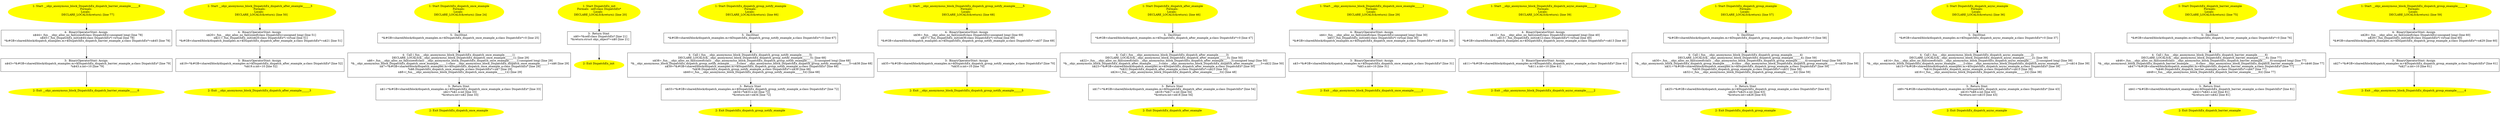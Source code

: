 /* @generated */
digraph iCFG {
"__objc_anonymous_block_DispatchEx_dispatch_barrier_example______6.f3e27d4badebf4adf9313b39c9688c30_4" [label="4:  BinaryOperatorStmt: Assign \n   n$44=_fun___objc_alloc_no_fail(sizeof(class DispatchEx):unsigned long) [line 78]\n  n$45=_fun_DispatchEx_init(n$44:class DispatchEx*) virtual [line 78]\n  *&#GB<shared/block/dispatch_examples.m>$DispatchEx_dispatch_barrier_example_a:class DispatchEx*=n$45 [line 78]\n " shape="box"]
	

	 "__objc_anonymous_block_DispatchEx_dispatch_barrier_example______6.f3e27d4badebf4adf9313b39c9688c30_4" -> "__objc_anonymous_block_DispatchEx_dispatch_barrier_example______6.f3e27d4badebf4adf9313b39c9688c30_3" ;
"__objc_anonymous_block_DispatchEx_dispatch_barrier_example______6.f3e27d4badebf4adf9313b39c9688c30_3" [label="3:  BinaryOperatorStmt: Assign \n   n$43=*&#GB<shared/block/dispatch_examples.m>$DispatchEx_dispatch_barrier_example_a:class DispatchEx* [line 79]\n  *n$43.x:int=10 [line 79]\n " shape="box"]
	

	 "__objc_anonymous_block_DispatchEx_dispatch_barrier_example______6.f3e27d4badebf4adf9313b39c9688c30_3" -> "__objc_anonymous_block_DispatchEx_dispatch_barrier_example______6.f3e27d4badebf4adf9313b39c9688c30_2" ;
"__objc_anonymous_block_DispatchEx_dispatch_barrier_example______6.f3e27d4badebf4adf9313b39c9688c30_2" [label="2: Exit __objc_anonymous_block_DispatchEx_dispatch_barrier_example______6 \n  " color=yellow style=filled]
	

"__objc_anonymous_block_DispatchEx_dispatch_barrier_example______6.f3e27d4badebf4adf9313b39c9688c30_1" [label="1: Start __objc_anonymous_block_DispatchEx_dispatch_barrier_example______6\nFormals: \nLocals:  \n   DECLARE_LOCALS(&return); [line 77]\n " color=yellow style=filled]
	

	 "__objc_anonymous_block_DispatchEx_dispatch_barrier_example______6.f3e27d4badebf4adf9313b39c9688c30_1" -> "__objc_anonymous_block_DispatchEx_dispatch_barrier_example______6.f3e27d4badebf4adf9313b39c9688c30_4" ;
"__objc_anonymous_block_DispatchEx_dispatch_after_example______3.2346df1c3bc37dee82860aa53ebe3ece_4" [label="4:  BinaryOperatorStmt: Assign \n   n$20=_fun___objc_alloc_no_fail(sizeof(class DispatchEx):unsigned long) [line 51]\n  n$21=_fun_DispatchEx_init(n$20:class DispatchEx*) virtual [line 51]\n  *&#GB<shared/block/dispatch_examples.m>$DispatchEx_dispatch_after_example_a:class DispatchEx*=n$21 [line 51]\n " shape="box"]
	

	 "__objc_anonymous_block_DispatchEx_dispatch_after_example______3.2346df1c3bc37dee82860aa53ebe3ece_4" -> "__objc_anonymous_block_DispatchEx_dispatch_after_example______3.2346df1c3bc37dee82860aa53ebe3ece_3" ;
"__objc_anonymous_block_DispatchEx_dispatch_after_example______3.2346df1c3bc37dee82860aa53ebe3ece_3" [label="3:  BinaryOperatorStmt: Assign \n   n$19=*&#GB<shared/block/dispatch_examples.m>$DispatchEx_dispatch_after_example_a:class DispatchEx* [line 52]\n  *n$19.x:int=10 [line 52]\n " shape="box"]
	

	 "__objc_anonymous_block_DispatchEx_dispatch_after_example______3.2346df1c3bc37dee82860aa53ebe3ece_3" -> "__objc_anonymous_block_DispatchEx_dispatch_after_example______3.2346df1c3bc37dee82860aa53ebe3ece_2" ;
"__objc_anonymous_block_DispatchEx_dispatch_after_example______3.2346df1c3bc37dee82860aa53ebe3ece_2" [label="2: Exit __objc_anonymous_block_DispatchEx_dispatch_after_example______3 \n  " color=yellow style=filled]
	

"__objc_anonymous_block_DispatchEx_dispatch_after_example______3.2346df1c3bc37dee82860aa53ebe3ece_1" [label="1: Start __objc_anonymous_block_DispatchEx_dispatch_after_example______3\nFormals: \nLocals:  \n   DECLARE_LOCALS(&return); [line 50]\n " color=yellow style=filled]
	

	 "__objc_anonymous_block_DispatchEx_dispatch_after_example______3.2346df1c3bc37dee82860aa53ebe3ece_1" -> "__objc_anonymous_block_DispatchEx_dispatch_after_example______3.2346df1c3bc37dee82860aa53ebe3ece_4" ;
"DispatchEx_dispatch_once_exampleclass.88a04a143c416b36a948e54f9a79492f_5" [label="5:  DeclStmt \n   *&#GB<shared/block/dispatch_examples.m>$DispatchEx_dispatch_once_example_a:class DispatchEx*=0 [line 25]\n " shape="box"]
	

	 "DispatchEx_dispatch_once_exampleclass.88a04a143c416b36a948e54f9a79492f_5" -> "DispatchEx_dispatch_once_exampleclass.88a04a143c416b36a948e54f9a79492f_4" ;
"DispatchEx_dispatch_once_exampleclass.88a04a143c416b36a948e54f9a79492f_4" [label="4:  Call (_fun___objc_anonymous_block_DispatchEx_dispatch_once_example______1) \n   DECLARE_LOCALS(&__objc_anonymous_block_DispatchEx_dispatch_once_example______1); [line 29]\n  n$6=_fun___objc_alloc_no_fail(sizeof(class __objc_anonymous_block_DispatchEx_dispatch_once_example______1):unsigned long) [line 29]\n  *&__objc_anonymous_block_DispatchEx_dispatch_once_example______1:class __objc_anonymous_block_DispatchEx_dispatch_once_example______1=n$6 [line 29]\n  n$7=*&#GB<shared/block/dispatch_examples.m>$DispatchEx_dispatch_once_example_a:class DispatchEx* [line 29]\n  *n$6.DispatchEx_dispatch_once_example_a:class DispatchEx*=n$7 [line 29]\n  n$8=(_fun___objc_anonymous_block_DispatchEx_dispatch_once_example______1)() [line 29]\n " shape="box"]
	

	 "DispatchEx_dispatch_once_exampleclass.88a04a143c416b36a948e54f9a79492f_4" -> "DispatchEx_dispatch_once_exampleclass.88a04a143c416b36a948e54f9a79492f_3" ;
"DispatchEx_dispatch_once_exampleclass.88a04a143c416b36a948e54f9a79492f_3" [label="3:  Return Stmt \n   n$1=*&#GB<shared/block/dispatch_examples.m>$DispatchEx_dispatch_once_example_a:class DispatchEx* [line 33]\n  n$2=*n$1.x:int [line 33]\n  *&return:int=n$2 [line 33]\n " shape="box"]
	

	 "DispatchEx_dispatch_once_exampleclass.88a04a143c416b36a948e54f9a79492f_3" -> "DispatchEx_dispatch_once_exampleclass.88a04a143c416b36a948e54f9a79492f_2" ;
"DispatchEx_dispatch_once_exampleclass.88a04a143c416b36a948e54f9a79492f_2" [label="2: Exit DispatchEx_dispatch_once_example \n  " color=yellow style=filled]
	

"DispatchEx_dispatch_once_exampleclass.88a04a143c416b36a948e54f9a79492f_1" [label="1: Start DispatchEx_dispatch_once_example\nFormals: \nLocals:  \n   DECLARE_LOCALS(&return); [line 24]\n " color=yellow style=filled]
	

	 "DispatchEx_dispatch_once_exampleclass.88a04a143c416b36a948e54f9a79492f_1" -> "DispatchEx_dispatch_once_exampleclass.88a04a143c416b36a948e54f9a79492f_5" ;
"DispatchEx_initinstance.f373aa3094c26cef9aa20d4a9edafd64_3" [label="3:  Return Stmt \n   n$0=*&self:class DispatchEx* [line 21]\n  *&return:struct objc_object*=n$0 [line 21]\n " shape="box"]
	

	 "DispatchEx_initinstance.f373aa3094c26cef9aa20d4a9edafd64_3" -> "DispatchEx_initinstance.f373aa3094c26cef9aa20d4a9edafd64_2" ;
"DispatchEx_initinstance.f373aa3094c26cef9aa20d4a9edafd64_2" [label="2: Exit DispatchEx_init \n  " color=yellow style=filled]
	

"DispatchEx_initinstance.f373aa3094c26cef9aa20d4a9edafd64_1" [label="1: Start DispatchEx_init\nFormals:  self:class DispatchEx*\nLocals:  \n   DECLARE_LOCALS(&return); [line 20]\n " color=yellow style=filled]
	

	 "DispatchEx_initinstance.f373aa3094c26cef9aa20d4a9edafd64_1" -> "DispatchEx_initinstance.f373aa3094c26cef9aa20d4a9edafd64_3" ;
"DispatchEx_dispatch_group_notify_exampleclass.5abe79ad37e26b374978dd23ea90b0f0_5" [label="5:  DeclStmt \n   *&#GB<shared/block/dispatch_examples.m>$DispatchEx_dispatch_group_notify_example_a:class DispatchEx*=0 [line 67]\n " shape="box"]
	

	 "DispatchEx_dispatch_group_notify_exampleclass.5abe79ad37e26b374978dd23ea90b0f0_5" -> "DispatchEx_dispatch_group_notify_exampleclass.5abe79ad37e26b374978dd23ea90b0f0_4" ;
"DispatchEx_dispatch_group_notify_exampleclass.5abe79ad37e26b374978dd23ea90b0f0_4" [label="4:  Call (_fun___objc_anonymous_block_DispatchEx_dispatch_group_notify_example______5) \n   DECLARE_LOCALS(&__objc_anonymous_block_DispatchEx_dispatch_group_notify_example______5); [line 68]\n  n$38=_fun___objc_alloc_no_fail(sizeof(class __objc_anonymous_block_DispatchEx_dispatch_group_notify_example______5):unsigned long) [line 68]\n  *&__objc_anonymous_block_DispatchEx_dispatch_group_notify_example______5:class __objc_anonymous_block_DispatchEx_dispatch_group_notify_example______5=n$38 [line 68]\n  n$39=*&#GB<shared/block/dispatch_examples.m>$DispatchEx_dispatch_group_notify_example_a:class DispatchEx* [line 68]\n  *n$38.DispatchEx_dispatch_group_notify_example_a:class DispatchEx*=n$39 [line 68]\n  n$40=(_fun___objc_anonymous_block_DispatchEx_dispatch_group_notify_example______5)() [line 68]\n " shape="box"]
	

	 "DispatchEx_dispatch_group_notify_exampleclass.5abe79ad37e26b374978dd23ea90b0f0_4" -> "DispatchEx_dispatch_group_notify_exampleclass.5abe79ad37e26b374978dd23ea90b0f0_3" ;
"DispatchEx_dispatch_group_notify_exampleclass.5abe79ad37e26b374978dd23ea90b0f0_3" [label="3:  Return Stmt \n   n$33=*&#GB<shared/block/dispatch_examples.m>$DispatchEx_dispatch_group_notify_example_a:class DispatchEx* [line 72]\n  n$34=*n$33.x:int [line 72]\n  *&return:int=n$34 [line 72]\n " shape="box"]
	

	 "DispatchEx_dispatch_group_notify_exampleclass.5abe79ad37e26b374978dd23ea90b0f0_3" -> "DispatchEx_dispatch_group_notify_exampleclass.5abe79ad37e26b374978dd23ea90b0f0_2" ;
"DispatchEx_dispatch_group_notify_exampleclass.5abe79ad37e26b374978dd23ea90b0f0_2" [label="2: Exit DispatchEx_dispatch_group_notify_example \n  " color=yellow style=filled]
	

"DispatchEx_dispatch_group_notify_exampleclass.5abe79ad37e26b374978dd23ea90b0f0_1" [label="1: Start DispatchEx_dispatch_group_notify_example\nFormals: \nLocals:  \n   DECLARE_LOCALS(&return); [line 66]\n " color=yellow style=filled]
	

	 "DispatchEx_dispatch_group_notify_exampleclass.5abe79ad37e26b374978dd23ea90b0f0_1" -> "DispatchEx_dispatch_group_notify_exampleclass.5abe79ad37e26b374978dd23ea90b0f0_5" ;
"__objc_anonymous_block_DispatchEx_dispatch_group_notify_example______5.7a26e229a9d9a9dcb5d0d430f7cacd00_4" [label="4:  BinaryOperatorStmt: Assign \n   n$36=_fun___objc_alloc_no_fail(sizeof(class DispatchEx):unsigned long) [line 69]\n  n$37=_fun_DispatchEx_init(n$36:class DispatchEx*) virtual [line 69]\n  *&#GB<shared/block/dispatch_examples.m>$DispatchEx_dispatch_group_notify_example_a:class DispatchEx*=n$37 [line 69]\n " shape="box"]
	

	 "__objc_anonymous_block_DispatchEx_dispatch_group_notify_example______5.7a26e229a9d9a9dcb5d0d430f7cacd00_4" -> "__objc_anonymous_block_DispatchEx_dispatch_group_notify_example______5.7a26e229a9d9a9dcb5d0d430f7cacd00_3" ;
"__objc_anonymous_block_DispatchEx_dispatch_group_notify_example______5.7a26e229a9d9a9dcb5d0d430f7cacd00_3" [label="3:  BinaryOperatorStmt: Assign \n   n$35=*&#GB<shared/block/dispatch_examples.m>$DispatchEx_dispatch_group_notify_example_a:class DispatchEx* [line 70]\n  *n$35.x:int=10 [line 70]\n " shape="box"]
	

	 "__objc_anonymous_block_DispatchEx_dispatch_group_notify_example______5.7a26e229a9d9a9dcb5d0d430f7cacd00_3" -> "__objc_anonymous_block_DispatchEx_dispatch_group_notify_example______5.7a26e229a9d9a9dcb5d0d430f7cacd00_2" ;
"__objc_anonymous_block_DispatchEx_dispatch_group_notify_example______5.7a26e229a9d9a9dcb5d0d430f7cacd00_2" [label="2: Exit __objc_anonymous_block_DispatchEx_dispatch_group_notify_example______5 \n  " color=yellow style=filled]
	

"__objc_anonymous_block_DispatchEx_dispatch_group_notify_example______5.7a26e229a9d9a9dcb5d0d430f7cacd00_1" [label="1: Start __objc_anonymous_block_DispatchEx_dispatch_group_notify_example______5\nFormals: \nLocals:  \n   DECLARE_LOCALS(&return); [line 68]\n " color=yellow style=filled]
	

	 "__objc_anonymous_block_DispatchEx_dispatch_group_notify_example______5.7a26e229a9d9a9dcb5d0d430f7cacd00_1" -> "__objc_anonymous_block_DispatchEx_dispatch_group_notify_example______5.7a26e229a9d9a9dcb5d0d430f7cacd00_4" ;
"DispatchEx_dispatch_after_exampleclass.35e428c2a33c639058e557baad5fb3b1_5" [label="5:  DeclStmt \n   *&#GB<shared/block/dispatch_examples.m>$DispatchEx_dispatch_after_example_a:class DispatchEx*=0 [line 47]\n " shape="box"]
	

	 "DispatchEx_dispatch_after_exampleclass.35e428c2a33c639058e557baad5fb3b1_5" -> "DispatchEx_dispatch_after_exampleclass.35e428c2a33c639058e557baad5fb3b1_4" ;
"DispatchEx_dispatch_after_exampleclass.35e428c2a33c639058e557baad5fb3b1_4" [label="4:  Call (_fun___objc_anonymous_block_DispatchEx_dispatch_after_example______3) \n   DECLARE_LOCALS(&__objc_anonymous_block_DispatchEx_dispatch_after_example______3); [line 50]\n  n$22=_fun___objc_alloc_no_fail(sizeof(class __objc_anonymous_block_DispatchEx_dispatch_after_example______3):unsigned long) [line 50]\n  *&__objc_anonymous_block_DispatchEx_dispatch_after_example______3:class __objc_anonymous_block_DispatchEx_dispatch_after_example______3=n$22 [line 50]\n  n$23=*&#GB<shared/block/dispatch_examples.m>$DispatchEx_dispatch_after_example_a:class DispatchEx* [line 50]\n  *n$22.DispatchEx_dispatch_after_example_a:class DispatchEx*=n$23 [line 50]\n  n$24=(_fun___objc_anonymous_block_DispatchEx_dispatch_after_example______3)() [line 48]\n " shape="box"]
	

	 "DispatchEx_dispatch_after_exampleclass.35e428c2a33c639058e557baad5fb3b1_4" -> "DispatchEx_dispatch_after_exampleclass.35e428c2a33c639058e557baad5fb3b1_3" ;
"DispatchEx_dispatch_after_exampleclass.35e428c2a33c639058e557baad5fb3b1_3" [label="3:  Return Stmt \n   n$17=*&#GB<shared/block/dispatch_examples.m>$DispatchEx_dispatch_after_example_a:class DispatchEx* [line 54]\n  n$18=*n$17.x:int [line 54]\n  *&return:int=n$18 [line 54]\n " shape="box"]
	

	 "DispatchEx_dispatch_after_exampleclass.35e428c2a33c639058e557baad5fb3b1_3" -> "DispatchEx_dispatch_after_exampleclass.35e428c2a33c639058e557baad5fb3b1_2" ;
"DispatchEx_dispatch_after_exampleclass.35e428c2a33c639058e557baad5fb3b1_2" [label="2: Exit DispatchEx_dispatch_after_example \n  " color=yellow style=filled]
	

"DispatchEx_dispatch_after_exampleclass.35e428c2a33c639058e557baad5fb3b1_1" [label="1: Start DispatchEx_dispatch_after_example\nFormals: \nLocals:  \n   DECLARE_LOCALS(&return); [line 46]\n " color=yellow style=filled]
	

	 "DispatchEx_dispatch_after_exampleclass.35e428c2a33c639058e557baad5fb3b1_1" -> "DispatchEx_dispatch_after_exampleclass.35e428c2a33c639058e557baad5fb3b1_5" ;
"__objc_anonymous_block_DispatchEx_dispatch_once_example______1.158d97f9901ded6a43590bdae67c9275_4" [label="4:  BinaryOperatorStmt: Assign \n   n$4=_fun___objc_alloc_no_fail(sizeof(class DispatchEx):unsigned long) [line 30]\n  n$5=_fun_DispatchEx_init(n$4:class DispatchEx*) virtual [line 30]\n  *&#GB<shared/block/dispatch_examples.m>$DispatchEx_dispatch_once_example_a:class DispatchEx*=n$5 [line 30]\n " shape="box"]
	

	 "__objc_anonymous_block_DispatchEx_dispatch_once_example______1.158d97f9901ded6a43590bdae67c9275_4" -> "__objc_anonymous_block_DispatchEx_dispatch_once_example______1.158d97f9901ded6a43590bdae67c9275_3" ;
"__objc_anonymous_block_DispatchEx_dispatch_once_example______1.158d97f9901ded6a43590bdae67c9275_3" [label="3:  BinaryOperatorStmt: Assign \n   n$3=*&#GB<shared/block/dispatch_examples.m>$DispatchEx_dispatch_once_example_a:class DispatchEx* [line 31]\n  *n$3.x:int=10 [line 31]\n " shape="box"]
	

	 "__objc_anonymous_block_DispatchEx_dispatch_once_example______1.158d97f9901ded6a43590bdae67c9275_3" -> "__objc_anonymous_block_DispatchEx_dispatch_once_example______1.158d97f9901ded6a43590bdae67c9275_2" ;
"__objc_anonymous_block_DispatchEx_dispatch_once_example______1.158d97f9901ded6a43590bdae67c9275_2" [label="2: Exit __objc_anonymous_block_DispatchEx_dispatch_once_example______1 \n  " color=yellow style=filled]
	

"__objc_anonymous_block_DispatchEx_dispatch_once_example______1.158d97f9901ded6a43590bdae67c9275_1" [label="1: Start __objc_anonymous_block_DispatchEx_dispatch_once_example______1\nFormals: \nLocals:  \n   DECLARE_LOCALS(&return); [line 29]\n " color=yellow style=filled]
	

	 "__objc_anonymous_block_DispatchEx_dispatch_once_example______1.158d97f9901ded6a43590bdae67c9275_1" -> "__objc_anonymous_block_DispatchEx_dispatch_once_example______1.158d97f9901ded6a43590bdae67c9275_4" ;
"__objc_anonymous_block_DispatchEx_dispatch_async_example______2.188fa4ba6cec1621d948ea1747df2c34_4" [label="4:  BinaryOperatorStmt: Assign \n   n$12=_fun___objc_alloc_no_fail(sizeof(class DispatchEx):unsigned long) [line 40]\n  n$13=_fun_DispatchEx_init(n$12:class DispatchEx*) virtual [line 40]\n  *&#GB<shared/block/dispatch_examples.m>$DispatchEx_dispatch_async_example_a:class DispatchEx*=n$13 [line 40]\n " shape="box"]
	

	 "__objc_anonymous_block_DispatchEx_dispatch_async_example______2.188fa4ba6cec1621d948ea1747df2c34_4" -> "__objc_anonymous_block_DispatchEx_dispatch_async_example______2.188fa4ba6cec1621d948ea1747df2c34_3" ;
"__objc_anonymous_block_DispatchEx_dispatch_async_example______2.188fa4ba6cec1621d948ea1747df2c34_3" [label="3:  BinaryOperatorStmt: Assign \n   n$11=*&#GB<shared/block/dispatch_examples.m>$DispatchEx_dispatch_async_example_a:class DispatchEx* [line 41]\n  *n$11.x:int=10 [line 41]\n " shape="box"]
	

	 "__objc_anonymous_block_DispatchEx_dispatch_async_example______2.188fa4ba6cec1621d948ea1747df2c34_3" -> "__objc_anonymous_block_DispatchEx_dispatch_async_example______2.188fa4ba6cec1621d948ea1747df2c34_2" ;
"__objc_anonymous_block_DispatchEx_dispatch_async_example______2.188fa4ba6cec1621d948ea1747df2c34_2" [label="2: Exit __objc_anonymous_block_DispatchEx_dispatch_async_example______2 \n  " color=yellow style=filled]
	

"__objc_anonymous_block_DispatchEx_dispatch_async_example______2.188fa4ba6cec1621d948ea1747df2c34_1" [label="1: Start __objc_anonymous_block_DispatchEx_dispatch_async_example______2\nFormals: \nLocals:  \n   DECLARE_LOCALS(&return); [line 39]\n " color=yellow style=filled]
	

	 "__objc_anonymous_block_DispatchEx_dispatch_async_example______2.188fa4ba6cec1621d948ea1747df2c34_1" -> "__objc_anonymous_block_DispatchEx_dispatch_async_example______2.188fa4ba6cec1621d948ea1747df2c34_4" ;
"DispatchEx_dispatch_group_exampleclass.1dab66f0b4786a24195536869b8cbf4c_5" [label="5:  DeclStmt \n   *&#GB<shared/block/dispatch_examples.m>$DispatchEx_dispatch_group_example_a:class DispatchEx*=0 [line 58]\n " shape="box"]
	

	 "DispatchEx_dispatch_group_exampleclass.1dab66f0b4786a24195536869b8cbf4c_5" -> "DispatchEx_dispatch_group_exampleclass.1dab66f0b4786a24195536869b8cbf4c_4" ;
"DispatchEx_dispatch_group_exampleclass.1dab66f0b4786a24195536869b8cbf4c_4" [label="4:  Call (_fun___objc_anonymous_block_DispatchEx_dispatch_group_example______4) \n   DECLARE_LOCALS(&__objc_anonymous_block_DispatchEx_dispatch_group_example______4); [line 59]\n  n$30=_fun___objc_alloc_no_fail(sizeof(class __objc_anonymous_block_DispatchEx_dispatch_group_example______4):unsigned long) [line 59]\n  *&__objc_anonymous_block_DispatchEx_dispatch_group_example______4:class __objc_anonymous_block_DispatchEx_dispatch_group_example______4=n$30 [line 59]\n  n$31=*&#GB<shared/block/dispatch_examples.m>$DispatchEx_dispatch_group_example_a:class DispatchEx* [line 59]\n  *n$30.DispatchEx_dispatch_group_example_a:class DispatchEx*=n$31 [line 59]\n  n$32=(_fun___objc_anonymous_block_DispatchEx_dispatch_group_example______4)() [line 59]\n " shape="box"]
	

	 "DispatchEx_dispatch_group_exampleclass.1dab66f0b4786a24195536869b8cbf4c_4" -> "DispatchEx_dispatch_group_exampleclass.1dab66f0b4786a24195536869b8cbf4c_3" ;
"DispatchEx_dispatch_group_exampleclass.1dab66f0b4786a24195536869b8cbf4c_3" [label="3:  Return Stmt \n   n$25=*&#GB<shared/block/dispatch_examples.m>$DispatchEx_dispatch_group_example_a:class DispatchEx* [line 63]\n  n$26=*n$25.x:int [line 63]\n  *&return:int=n$26 [line 63]\n " shape="box"]
	

	 "DispatchEx_dispatch_group_exampleclass.1dab66f0b4786a24195536869b8cbf4c_3" -> "DispatchEx_dispatch_group_exampleclass.1dab66f0b4786a24195536869b8cbf4c_2" ;
"DispatchEx_dispatch_group_exampleclass.1dab66f0b4786a24195536869b8cbf4c_2" [label="2: Exit DispatchEx_dispatch_group_example \n  " color=yellow style=filled]
	

"DispatchEx_dispatch_group_exampleclass.1dab66f0b4786a24195536869b8cbf4c_1" [label="1: Start DispatchEx_dispatch_group_example\nFormals: \nLocals:  \n   DECLARE_LOCALS(&return); [line 57]\n " color=yellow style=filled]
	

	 "DispatchEx_dispatch_group_exampleclass.1dab66f0b4786a24195536869b8cbf4c_1" -> "DispatchEx_dispatch_group_exampleclass.1dab66f0b4786a24195536869b8cbf4c_5" ;
"DispatchEx_dispatch_async_exampleclass.d0682454f92c478110c2967d9b66ce4f_5" [label="5:  DeclStmt \n   *&#GB<shared/block/dispatch_examples.m>$DispatchEx_dispatch_async_example_a:class DispatchEx*=0 [line 37]\n " shape="box"]
	

	 "DispatchEx_dispatch_async_exampleclass.d0682454f92c478110c2967d9b66ce4f_5" -> "DispatchEx_dispatch_async_exampleclass.d0682454f92c478110c2967d9b66ce4f_4" ;
"DispatchEx_dispatch_async_exampleclass.d0682454f92c478110c2967d9b66ce4f_4" [label="4:  Call (_fun___objc_anonymous_block_DispatchEx_dispatch_async_example______2) \n   DECLARE_LOCALS(&__objc_anonymous_block_DispatchEx_dispatch_async_example______2); [line 39]\n  n$14=_fun___objc_alloc_no_fail(sizeof(class __objc_anonymous_block_DispatchEx_dispatch_async_example______2):unsigned long) [line 39]\n  *&__objc_anonymous_block_DispatchEx_dispatch_async_example______2:class __objc_anonymous_block_DispatchEx_dispatch_async_example______2=n$14 [line 39]\n  n$15=*&#GB<shared/block/dispatch_examples.m>$DispatchEx_dispatch_async_example_a:class DispatchEx* [line 39]\n  *n$14.DispatchEx_dispatch_async_example_a:class DispatchEx*=n$15 [line 39]\n  n$16=(_fun___objc_anonymous_block_DispatchEx_dispatch_async_example______2)() [line 38]\n " shape="box"]
	

	 "DispatchEx_dispatch_async_exampleclass.d0682454f92c478110c2967d9b66ce4f_4" -> "DispatchEx_dispatch_async_exampleclass.d0682454f92c478110c2967d9b66ce4f_3" ;
"DispatchEx_dispatch_async_exampleclass.d0682454f92c478110c2967d9b66ce4f_3" [label="3:  Return Stmt \n   n$9=*&#GB<shared/block/dispatch_examples.m>$DispatchEx_dispatch_async_example_a:class DispatchEx* [line 43]\n  n$10=*n$9.x:int [line 43]\n  *&return:int=n$10 [line 43]\n " shape="box"]
	

	 "DispatchEx_dispatch_async_exampleclass.d0682454f92c478110c2967d9b66ce4f_3" -> "DispatchEx_dispatch_async_exampleclass.d0682454f92c478110c2967d9b66ce4f_2" ;
"DispatchEx_dispatch_async_exampleclass.d0682454f92c478110c2967d9b66ce4f_2" [label="2: Exit DispatchEx_dispatch_async_example \n  " color=yellow style=filled]
	

"DispatchEx_dispatch_async_exampleclass.d0682454f92c478110c2967d9b66ce4f_1" [label="1: Start DispatchEx_dispatch_async_example\nFormals: \nLocals:  \n   DECLARE_LOCALS(&return); [line 36]\n " color=yellow style=filled]
	

	 "DispatchEx_dispatch_async_exampleclass.d0682454f92c478110c2967d9b66ce4f_1" -> "DispatchEx_dispatch_async_exampleclass.d0682454f92c478110c2967d9b66ce4f_5" ;
"DispatchEx_dispatch_barrier_exampleclass.1a42e144a2ace9fe8e8014b0d6fa2d0d_5" [label="5:  DeclStmt \n   *&#GB<shared/block/dispatch_examples.m>$DispatchEx_dispatch_barrier_example_a:class DispatchEx*=0 [line 76]\n " shape="box"]
	

	 "DispatchEx_dispatch_barrier_exampleclass.1a42e144a2ace9fe8e8014b0d6fa2d0d_5" -> "DispatchEx_dispatch_barrier_exampleclass.1a42e144a2ace9fe8e8014b0d6fa2d0d_4" ;
"DispatchEx_dispatch_barrier_exampleclass.1a42e144a2ace9fe8e8014b0d6fa2d0d_4" [label="4:  Call (_fun___objc_anonymous_block_DispatchEx_dispatch_barrier_example______6) \n   DECLARE_LOCALS(&__objc_anonymous_block_DispatchEx_dispatch_barrier_example______6); [line 77]\n  n$46=_fun___objc_alloc_no_fail(sizeof(class __objc_anonymous_block_DispatchEx_dispatch_barrier_example______6):unsigned long) [line 77]\n  *&__objc_anonymous_block_DispatchEx_dispatch_barrier_example______6:class __objc_anonymous_block_DispatchEx_dispatch_barrier_example______6=n$46 [line 77]\n  n$47=*&#GB<shared/block/dispatch_examples.m>$DispatchEx_dispatch_barrier_example_a:class DispatchEx* [line 77]\n  *n$46.DispatchEx_dispatch_barrier_example_a:class DispatchEx*=n$47 [line 77]\n  n$48=(_fun___objc_anonymous_block_DispatchEx_dispatch_barrier_example______6)() [line 77]\n " shape="box"]
	

	 "DispatchEx_dispatch_barrier_exampleclass.1a42e144a2ace9fe8e8014b0d6fa2d0d_4" -> "DispatchEx_dispatch_barrier_exampleclass.1a42e144a2ace9fe8e8014b0d6fa2d0d_3" ;
"DispatchEx_dispatch_barrier_exampleclass.1a42e144a2ace9fe8e8014b0d6fa2d0d_3" [label="3:  Return Stmt \n   n$41=*&#GB<shared/block/dispatch_examples.m>$DispatchEx_dispatch_barrier_example_a:class DispatchEx* [line 81]\n  n$42=*n$41.x:int [line 81]\n  *&return:int=n$42 [line 81]\n " shape="box"]
	

	 "DispatchEx_dispatch_barrier_exampleclass.1a42e144a2ace9fe8e8014b0d6fa2d0d_3" -> "DispatchEx_dispatch_barrier_exampleclass.1a42e144a2ace9fe8e8014b0d6fa2d0d_2" ;
"DispatchEx_dispatch_barrier_exampleclass.1a42e144a2ace9fe8e8014b0d6fa2d0d_2" [label="2: Exit DispatchEx_dispatch_barrier_example \n  " color=yellow style=filled]
	

"DispatchEx_dispatch_barrier_exampleclass.1a42e144a2ace9fe8e8014b0d6fa2d0d_1" [label="1: Start DispatchEx_dispatch_barrier_example\nFormals: \nLocals:  \n   DECLARE_LOCALS(&return); [line 75]\n " color=yellow style=filled]
	

	 "DispatchEx_dispatch_barrier_exampleclass.1a42e144a2ace9fe8e8014b0d6fa2d0d_1" -> "DispatchEx_dispatch_barrier_exampleclass.1a42e144a2ace9fe8e8014b0d6fa2d0d_5" ;
"__objc_anonymous_block_DispatchEx_dispatch_group_example______4.4458b8e68269255e8dd6690cdc49ab76_4" [label="4:  BinaryOperatorStmt: Assign \n   n$28=_fun___objc_alloc_no_fail(sizeof(class DispatchEx):unsigned long) [line 60]\n  n$29=_fun_DispatchEx_init(n$28:class DispatchEx*) virtual [line 60]\n  *&#GB<shared/block/dispatch_examples.m>$DispatchEx_dispatch_group_example_a:class DispatchEx*=n$29 [line 60]\n " shape="box"]
	

	 "__objc_anonymous_block_DispatchEx_dispatch_group_example______4.4458b8e68269255e8dd6690cdc49ab76_4" -> "__objc_anonymous_block_DispatchEx_dispatch_group_example______4.4458b8e68269255e8dd6690cdc49ab76_3" ;
"__objc_anonymous_block_DispatchEx_dispatch_group_example______4.4458b8e68269255e8dd6690cdc49ab76_3" [label="3:  BinaryOperatorStmt: Assign \n   n$27=*&#GB<shared/block/dispatch_examples.m>$DispatchEx_dispatch_group_example_a:class DispatchEx* [line 61]\n  *n$27.x:int=10 [line 61]\n " shape="box"]
	

	 "__objc_anonymous_block_DispatchEx_dispatch_group_example______4.4458b8e68269255e8dd6690cdc49ab76_3" -> "__objc_anonymous_block_DispatchEx_dispatch_group_example______4.4458b8e68269255e8dd6690cdc49ab76_2" ;
"__objc_anonymous_block_DispatchEx_dispatch_group_example______4.4458b8e68269255e8dd6690cdc49ab76_2" [label="2: Exit __objc_anonymous_block_DispatchEx_dispatch_group_example______4 \n  " color=yellow style=filled]
	

"__objc_anonymous_block_DispatchEx_dispatch_group_example______4.4458b8e68269255e8dd6690cdc49ab76_1" [label="1: Start __objc_anonymous_block_DispatchEx_dispatch_group_example______4\nFormals: \nLocals:  \n   DECLARE_LOCALS(&return); [line 59]\n " color=yellow style=filled]
	

	 "__objc_anonymous_block_DispatchEx_dispatch_group_example______4.4458b8e68269255e8dd6690cdc49ab76_1" -> "__objc_anonymous_block_DispatchEx_dispatch_group_example______4.4458b8e68269255e8dd6690cdc49ab76_4" ;
}
